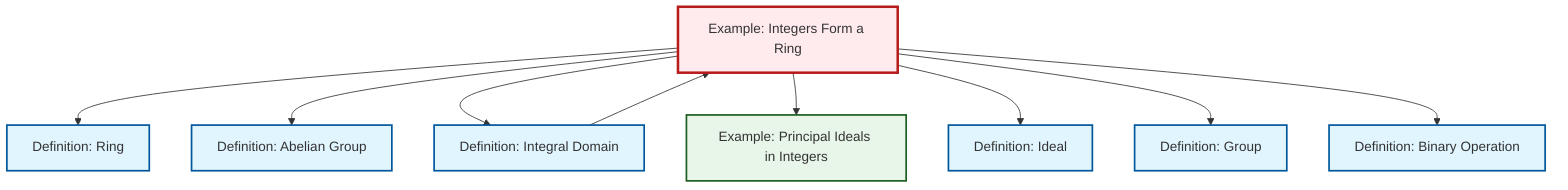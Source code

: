 graph TD
    classDef definition fill:#e1f5fe,stroke:#01579b,stroke-width:2px
    classDef theorem fill:#f3e5f5,stroke:#4a148c,stroke-width:2px
    classDef axiom fill:#fff3e0,stroke:#e65100,stroke-width:2px
    classDef example fill:#e8f5e9,stroke:#1b5e20,stroke-width:2px
    classDef current fill:#ffebee,stroke:#b71c1c,stroke-width:3px
    def-abelian-group["Definition: Abelian Group"]:::definition
    def-group["Definition: Group"]:::definition
    def-binary-operation["Definition: Binary Operation"]:::definition
    def-ring["Definition: Ring"]:::definition
    ex-integers-ring["Example: Integers Form a Ring"]:::example
    ex-principal-ideal["Example: Principal Ideals in Integers"]:::example
    def-ideal["Definition: Ideal"]:::definition
    def-integral-domain["Definition: Integral Domain"]:::definition
    ex-integers-ring --> def-ring
    ex-integers-ring --> def-abelian-group
    ex-integers-ring --> def-integral-domain
    ex-integers-ring --> ex-principal-ideal
    ex-integers-ring --> def-ideal
    def-integral-domain --> ex-integers-ring
    ex-integers-ring --> def-group
    ex-integers-ring --> def-binary-operation
    class ex-integers-ring current
